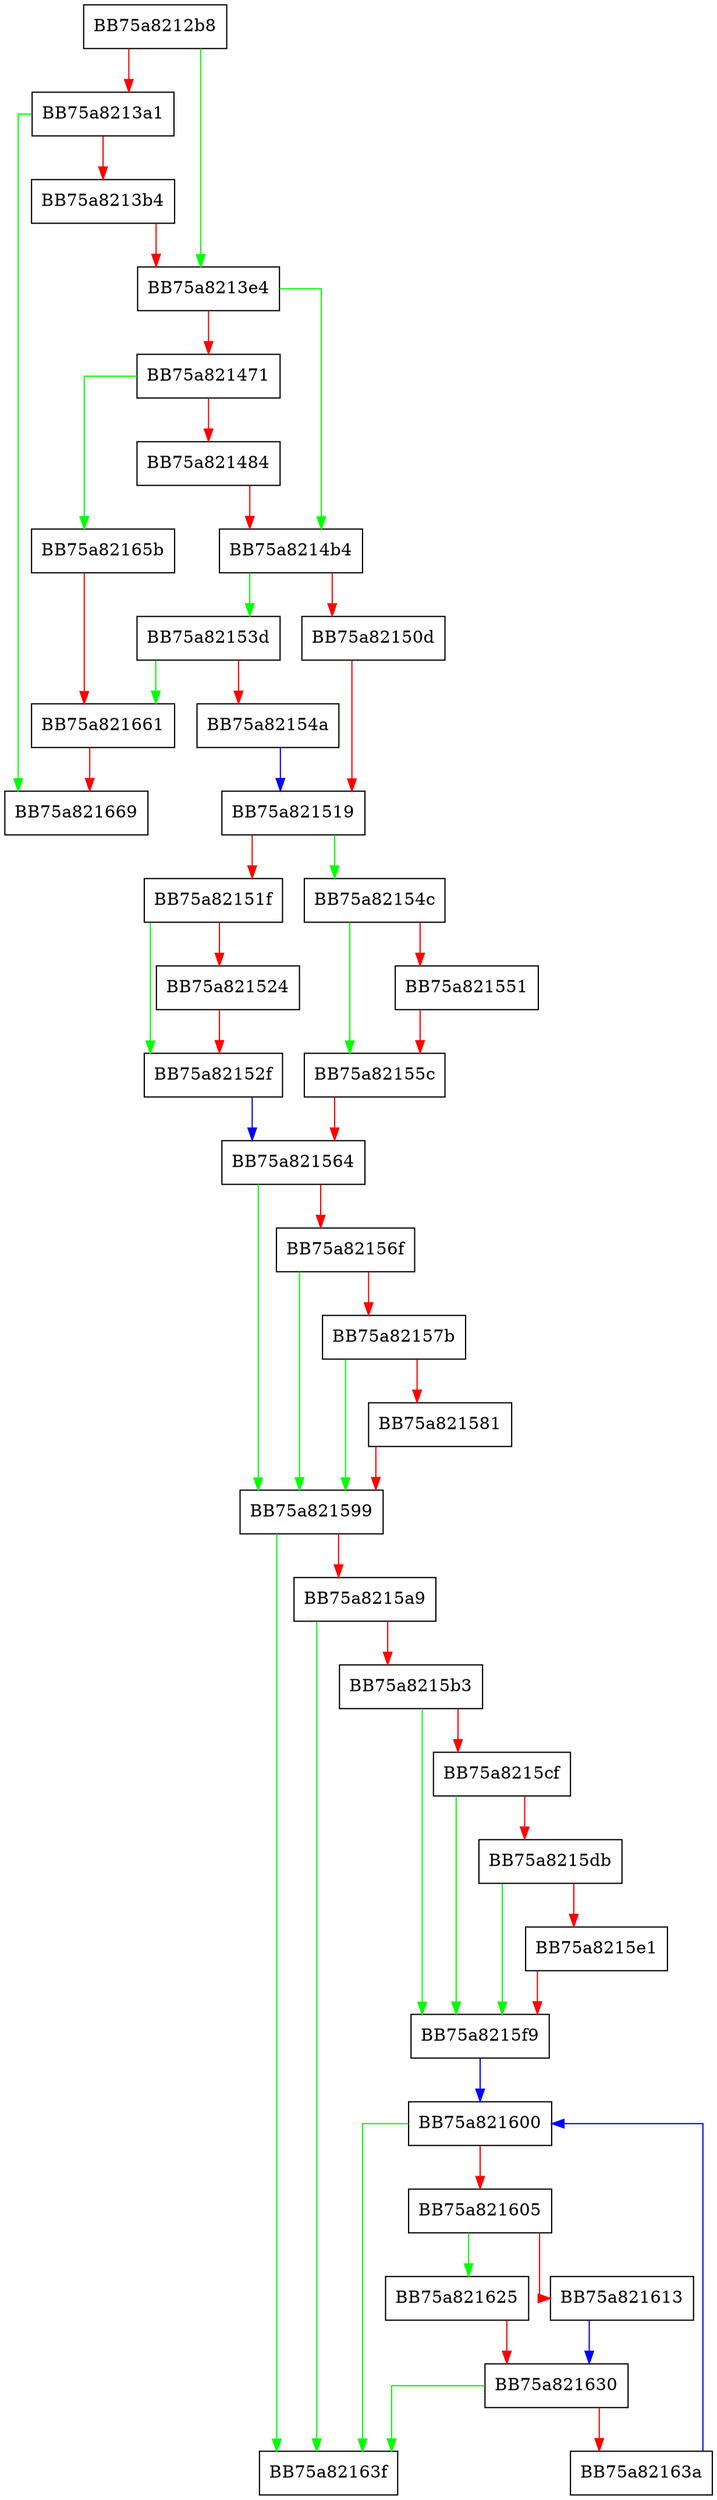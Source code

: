 digraph DetectionDescriptor {
  node [shape="box"];
  graph [splines=ortho];
  BB75a8212b8 -> BB75a8213e4 [color="green"];
  BB75a8212b8 -> BB75a8213a1 [color="red"];
  BB75a8213a1 -> BB75a821669 [color="green"];
  BB75a8213a1 -> BB75a8213b4 [color="red"];
  BB75a8213b4 -> BB75a8213e4 [color="red"];
  BB75a8213e4 -> BB75a8214b4 [color="green"];
  BB75a8213e4 -> BB75a821471 [color="red"];
  BB75a821471 -> BB75a82165b [color="green"];
  BB75a821471 -> BB75a821484 [color="red"];
  BB75a821484 -> BB75a8214b4 [color="red"];
  BB75a8214b4 -> BB75a82153d [color="green"];
  BB75a8214b4 -> BB75a82150d [color="red"];
  BB75a82150d -> BB75a821519 [color="red"];
  BB75a821519 -> BB75a82154c [color="green"];
  BB75a821519 -> BB75a82151f [color="red"];
  BB75a82151f -> BB75a82152f [color="green"];
  BB75a82151f -> BB75a821524 [color="red"];
  BB75a821524 -> BB75a82152f [color="red"];
  BB75a82152f -> BB75a821564 [color="blue"];
  BB75a82153d -> BB75a821661 [color="green"];
  BB75a82153d -> BB75a82154a [color="red"];
  BB75a82154a -> BB75a821519 [color="blue"];
  BB75a82154c -> BB75a82155c [color="green"];
  BB75a82154c -> BB75a821551 [color="red"];
  BB75a821551 -> BB75a82155c [color="red"];
  BB75a82155c -> BB75a821564 [color="red"];
  BB75a821564 -> BB75a821599 [color="green"];
  BB75a821564 -> BB75a82156f [color="red"];
  BB75a82156f -> BB75a821599 [color="green"];
  BB75a82156f -> BB75a82157b [color="red"];
  BB75a82157b -> BB75a821599 [color="green"];
  BB75a82157b -> BB75a821581 [color="red"];
  BB75a821581 -> BB75a821599 [color="red"];
  BB75a821599 -> BB75a82163f [color="green"];
  BB75a821599 -> BB75a8215a9 [color="red"];
  BB75a8215a9 -> BB75a82163f [color="green"];
  BB75a8215a9 -> BB75a8215b3 [color="red"];
  BB75a8215b3 -> BB75a8215f9 [color="green"];
  BB75a8215b3 -> BB75a8215cf [color="red"];
  BB75a8215cf -> BB75a8215f9 [color="green"];
  BB75a8215cf -> BB75a8215db [color="red"];
  BB75a8215db -> BB75a8215f9 [color="green"];
  BB75a8215db -> BB75a8215e1 [color="red"];
  BB75a8215e1 -> BB75a8215f9 [color="red"];
  BB75a8215f9 -> BB75a821600 [color="blue"];
  BB75a821600 -> BB75a82163f [color="green"];
  BB75a821600 -> BB75a821605 [color="red"];
  BB75a821605 -> BB75a821625 [color="green"];
  BB75a821605 -> BB75a821613 [color="red"];
  BB75a821613 -> BB75a821630 [color="blue"];
  BB75a821625 -> BB75a821630 [color="red"];
  BB75a821630 -> BB75a82163f [color="green"];
  BB75a821630 -> BB75a82163a [color="red"];
  BB75a82163a -> BB75a821600 [color="blue"];
  BB75a82165b -> BB75a821661 [color="red"];
  BB75a821661 -> BB75a821669 [color="red"];
}